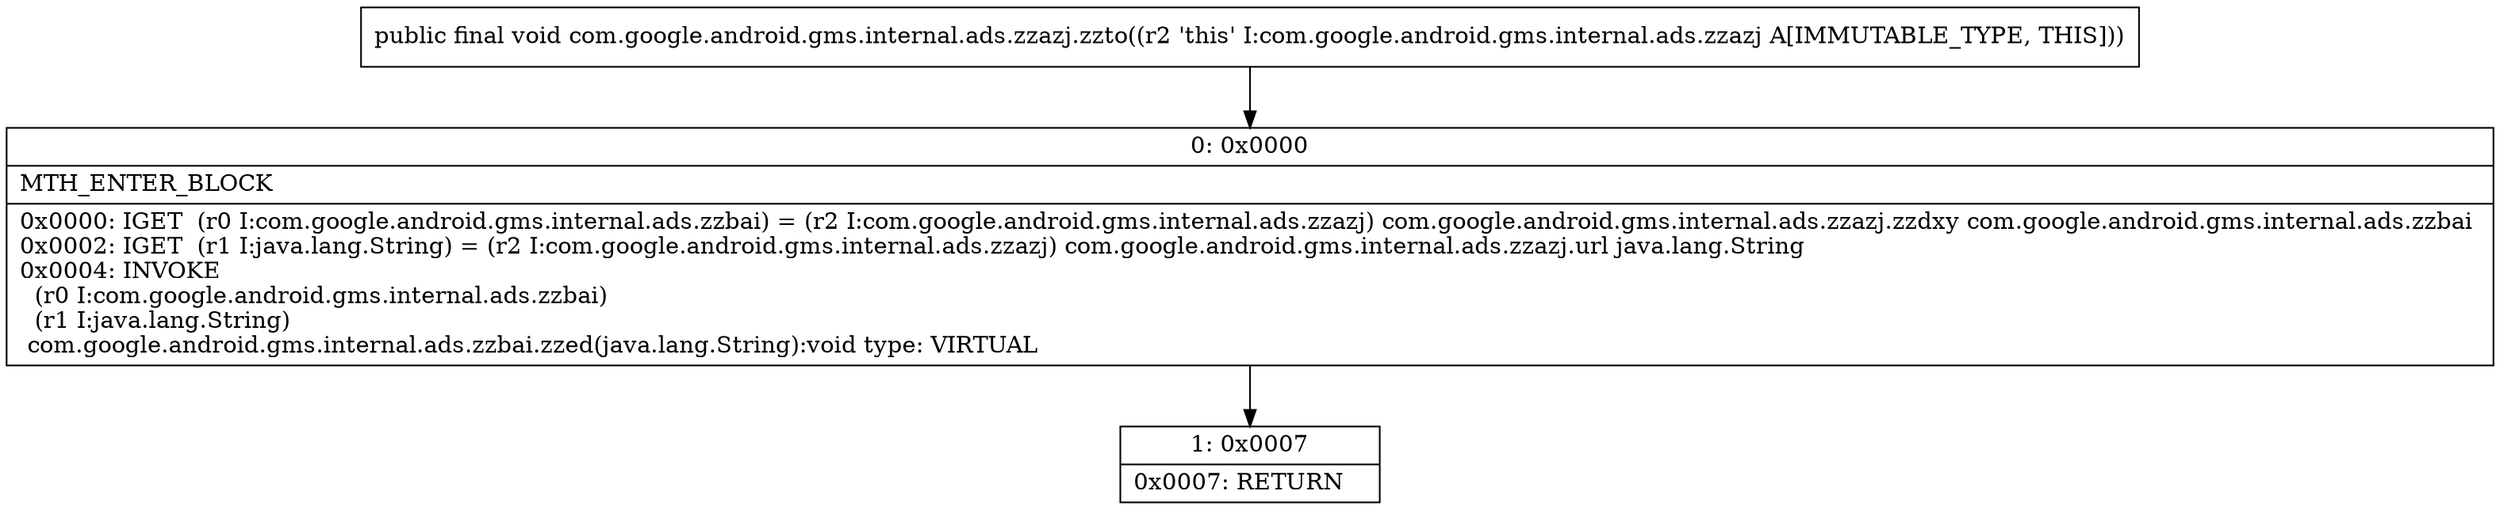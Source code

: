 digraph "CFG forcom.google.android.gms.internal.ads.zzazj.zzto()V" {
Node_0 [shape=record,label="{0\:\ 0x0000|MTH_ENTER_BLOCK\l|0x0000: IGET  (r0 I:com.google.android.gms.internal.ads.zzbai) = (r2 I:com.google.android.gms.internal.ads.zzazj) com.google.android.gms.internal.ads.zzazj.zzdxy com.google.android.gms.internal.ads.zzbai \l0x0002: IGET  (r1 I:java.lang.String) = (r2 I:com.google.android.gms.internal.ads.zzazj) com.google.android.gms.internal.ads.zzazj.url java.lang.String \l0x0004: INVOKE  \l  (r0 I:com.google.android.gms.internal.ads.zzbai)\l  (r1 I:java.lang.String)\l com.google.android.gms.internal.ads.zzbai.zzed(java.lang.String):void type: VIRTUAL \l}"];
Node_1 [shape=record,label="{1\:\ 0x0007|0x0007: RETURN   \l}"];
MethodNode[shape=record,label="{public final void com.google.android.gms.internal.ads.zzazj.zzto((r2 'this' I:com.google.android.gms.internal.ads.zzazj A[IMMUTABLE_TYPE, THIS])) }"];
MethodNode -> Node_0;
Node_0 -> Node_1;
}

